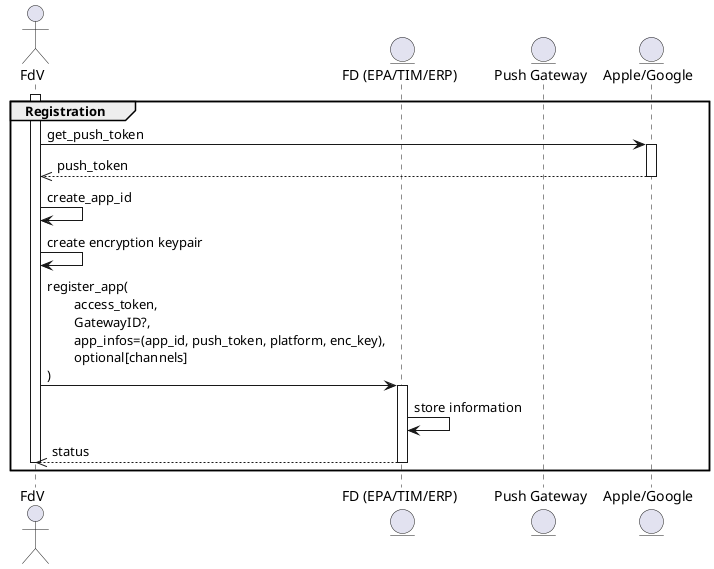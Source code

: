 @startuml Registration

actor "FdV" as App
entity "FD (EPA/TIM/ERP)" as Fachdienst
entity "Push Gateway" as NotificationService
entity "Apple/Google" as NotificationProvider

group Registration
    activate App
    App -> NotificationProvider : get_push_token
    activate NotificationProvider
    NotificationProvider -->> App : push_token
    deactivate NotificationProvider
    App -> App : create_app_id
    App -> App : create encryption keypair
    App -> Fachdienst : register_app(\n\taccess_token,\n\tGatewayID?,\n\tapp_infos=(app_id, push_token, platform, enc_key),\n\toptional[channels]\n)
    activate Fachdienst
    Fachdienst -> Fachdienst : store information
    Fachdienst -->> App : status
    deactivate Fachdienst
    deactivate App
end

@enduml
